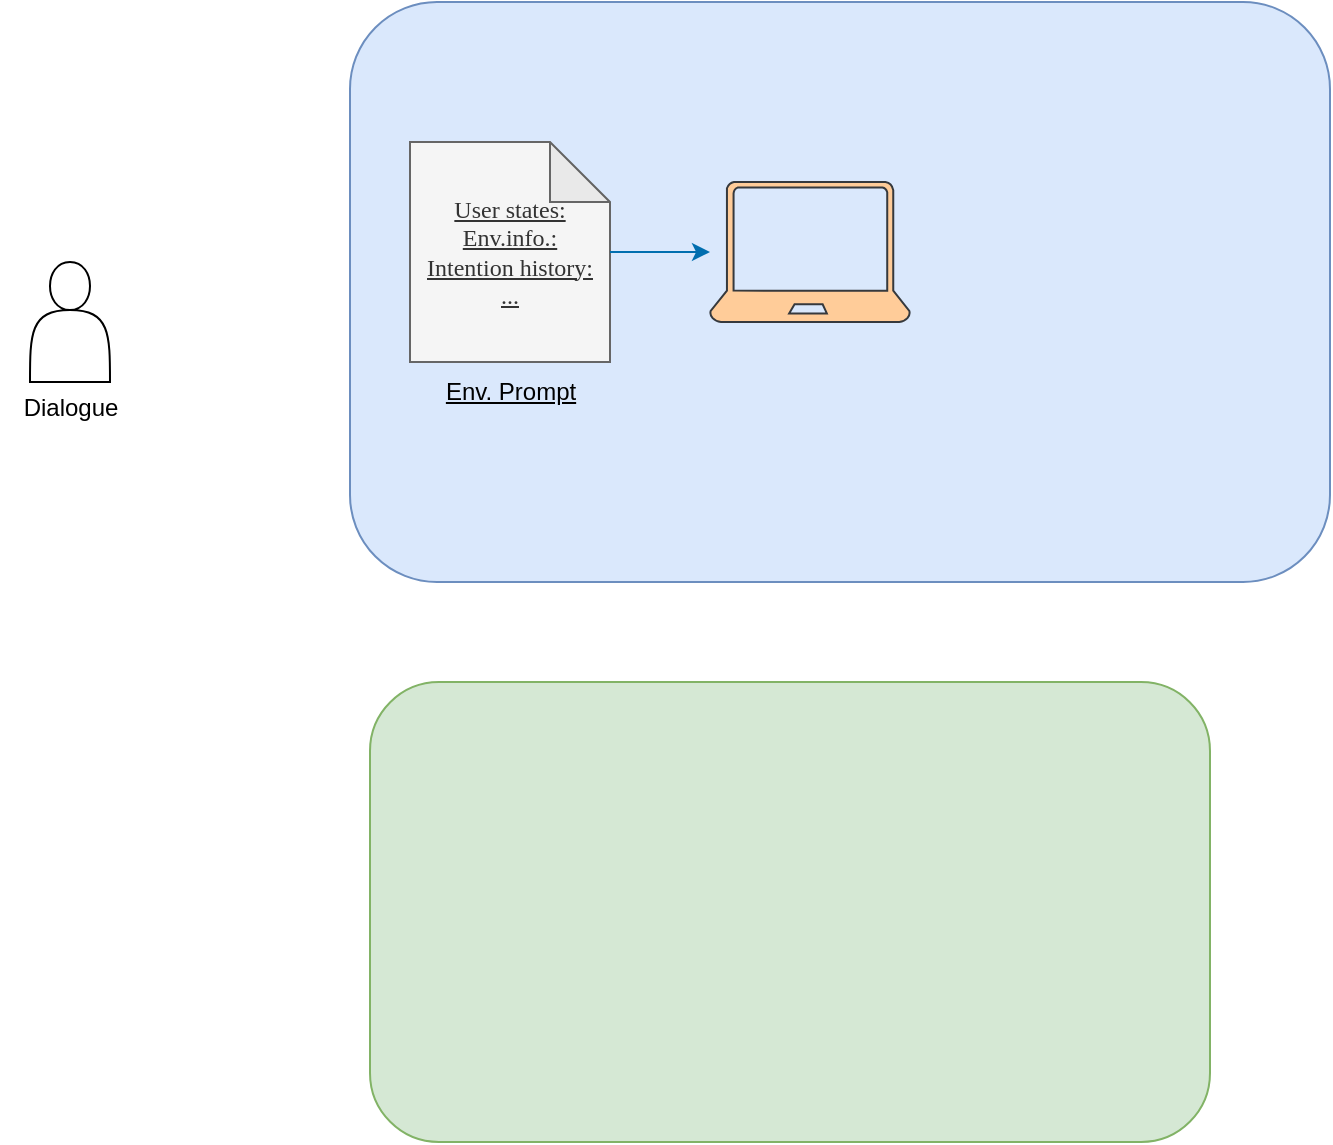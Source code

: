 <mxfile version="26.0.11">
  <diagram name="第 1 页" id="orEQxwCemTjO1oXjEmHk">
    <mxGraphModel dx="1213" dy="815" grid="1" gridSize="10" guides="1" tooltips="1" connect="1" arrows="1" fold="1" page="1" pageScale="1" pageWidth="827" pageHeight="1169" math="0" shadow="0">
      <root>
        <mxCell id="0" />
        <mxCell id="1" parent="0" />
        <mxCell id="g7v2DG5ht2M_UpjriIn8-2" value="" style="rounded=1;whiteSpace=wrap;html=1;fillColor=#d5e8d4;strokeColor=#82b366;" vertex="1" parent="1">
          <mxGeometry x="210" y="430" width="420" height="230" as="geometry" />
        </mxCell>
        <mxCell id="g7v2DG5ht2M_UpjriIn8-4" value="" style="rounded=1;whiteSpace=wrap;html=1;fillColor=#dae8fc;strokeColor=#6c8ebf;" vertex="1" parent="1">
          <mxGeometry x="200" y="90" width="490" height="290" as="geometry" />
        </mxCell>
        <mxCell id="g7v2DG5ht2M_UpjriIn8-10" value="" style="group" vertex="1" connectable="0" parent="1">
          <mxGeometry x="25" y="220" width="70" height="88" as="geometry" />
        </mxCell>
        <mxCell id="g7v2DG5ht2M_UpjriIn8-6" value="" style="shape=actor;whiteSpace=wrap;html=1;" vertex="1" parent="g7v2DG5ht2M_UpjriIn8-10">
          <mxGeometry x="15" width="40" height="60" as="geometry" />
        </mxCell>
        <mxCell id="g7v2DG5ht2M_UpjriIn8-7" value="Dialogue" style="text;html=1;align=center;verticalAlign=middle;resizable=0;points=[];autosize=1;strokeColor=none;fillColor=none;" vertex="1" parent="g7v2DG5ht2M_UpjriIn8-10">
          <mxGeometry y="58" width="70" height="30" as="geometry" />
        </mxCell>
        <mxCell id="g7v2DG5ht2M_UpjriIn8-11" value="" style="group;strokeWidth=24;" vertex="1" connectable="0" parent="1">
          <mxGeometry x="230" y="160" width="100" height="140" as="geometry" />
        </mxCell>
        <mxCell id="g7v2DG5ht2M_UpjriIn8-8" value="&lt;div&gt;&lt;span style=&quot;font-family: &amp;quot;Times New Roman&amp;quot;; background-color: transparent; color: light-dark(rgb(51, 51, 51), rgb(193, 193, 193));&quot;&gt;User states:&lt;/span&gt;&lt;/div&gt;&lt;div&gt;&lt;span style=&quot;font-family: &amp;quot;Times New Roman&amp;quot;; background-color: transparent; color: light-dark(rgb(51, 51, 51), rgb(193, 193, 193));&quot;&gt;Env.info.:&lt;/span&gt;&lt;/div&gt;&lt;div&gt;&lt;font face=&quot;Times New Roman&quot;&gt;Intention history:&lt;/font&gt;&lt;/div&gt;&lt;div&gt;&lt;font face=&quot;Times New Roman&quot;&gt;...&lt;/font&gt;&lt;/div&gt;" style="shape=note;whiteSpace=wrap;html=1;backgroundOutline=1;darkOpacity=0.05;fillColor=#f5f5f5;fontColor=#333333;strokeColor=#666666;align=center;labelPosition=center;verticalLabelPosition=middle;verticalAlign=middle;fontStyle=4" vertex="1" parent="g7v2DG5ht2M_UpjriIn8-11">
          <mxGeometry width="100" height="110" as="geometry" />
        </mxCell>
        <mxCell id="g7v2DG5ht2M_UpjriIn8-9" value="Env. Prompt" style="text;html=1;align=center;verticalAlign=middle;resizable=0;points=[];autosize=1;strokeColor=none;fillColor=none;fontStyle=4" vertex="1" parent="g7v2DG5ht2M_UpjriIn8-11">
          <mxGeometry x="5" y="110" width="90" height="30" as="geometry" />
        </mxCell>
        <mxCell id="g7v2DG5ht2M_UpjriIn8-17" value="" style="verticalLabelPosition=bottom;html=1;verticalAlign=top;align=center;strokeColor=#36393d;fillColor=#ffcc99;shape=mxgraph.azure.laptop;pointerEvents=1;" vertex="1" parent="1">
          <mxGeometry x="380" y="180" width="100" height="70" as="geometry" />
        </mxCell>
        <mxCell id="g7v2DG5ht2M_UpjriIn8-19" style="edgeStyle=orthogonalEdgeStyle;rounded=1;orthogonalLoop=1;jettySize=auto;html=1;fillColor=#1ba1e2;strokeColor=#006EAF;curved=0;" edge="1" parent="1" source="g7v2DG5ht2M_UpjriIn8-8" target="g7v2DG5ht2M_UpjriIn8-17">
          <mxGeometry relative="1" as="geometry" />
        </mxCell>
      </root>
    </mxGraphModel>
  </diagram>
</mxfile>
